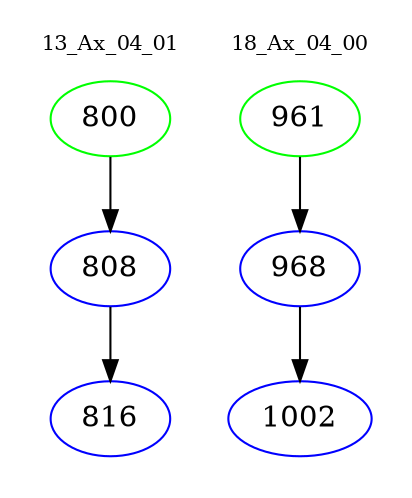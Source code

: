 digraph{
subgraph cluster_0 {
color = white
label = "13_Ax_04_01";
fontsize=10;
T0_800 [label="800", color="green"]
T0_800 -> T0_808 [color="black"]
T0_808 [label="808", color="blue"]
T0_808 -> T0_816 [color="black"]
T0_816 [label="816", color="blue"]
}
subgraph cluster_1 {
color = white
label = "18_Ax_04_00";
fontsize=10;
T1_961 [label="961", color="green"]
T1_961 -> T1_968 [color="black"]
T1_968 [label="968", color="blue"]
T1_968 -> T1_1002 [color="black"]
T1_1002 [label="1002", color="blue"]
}
}
